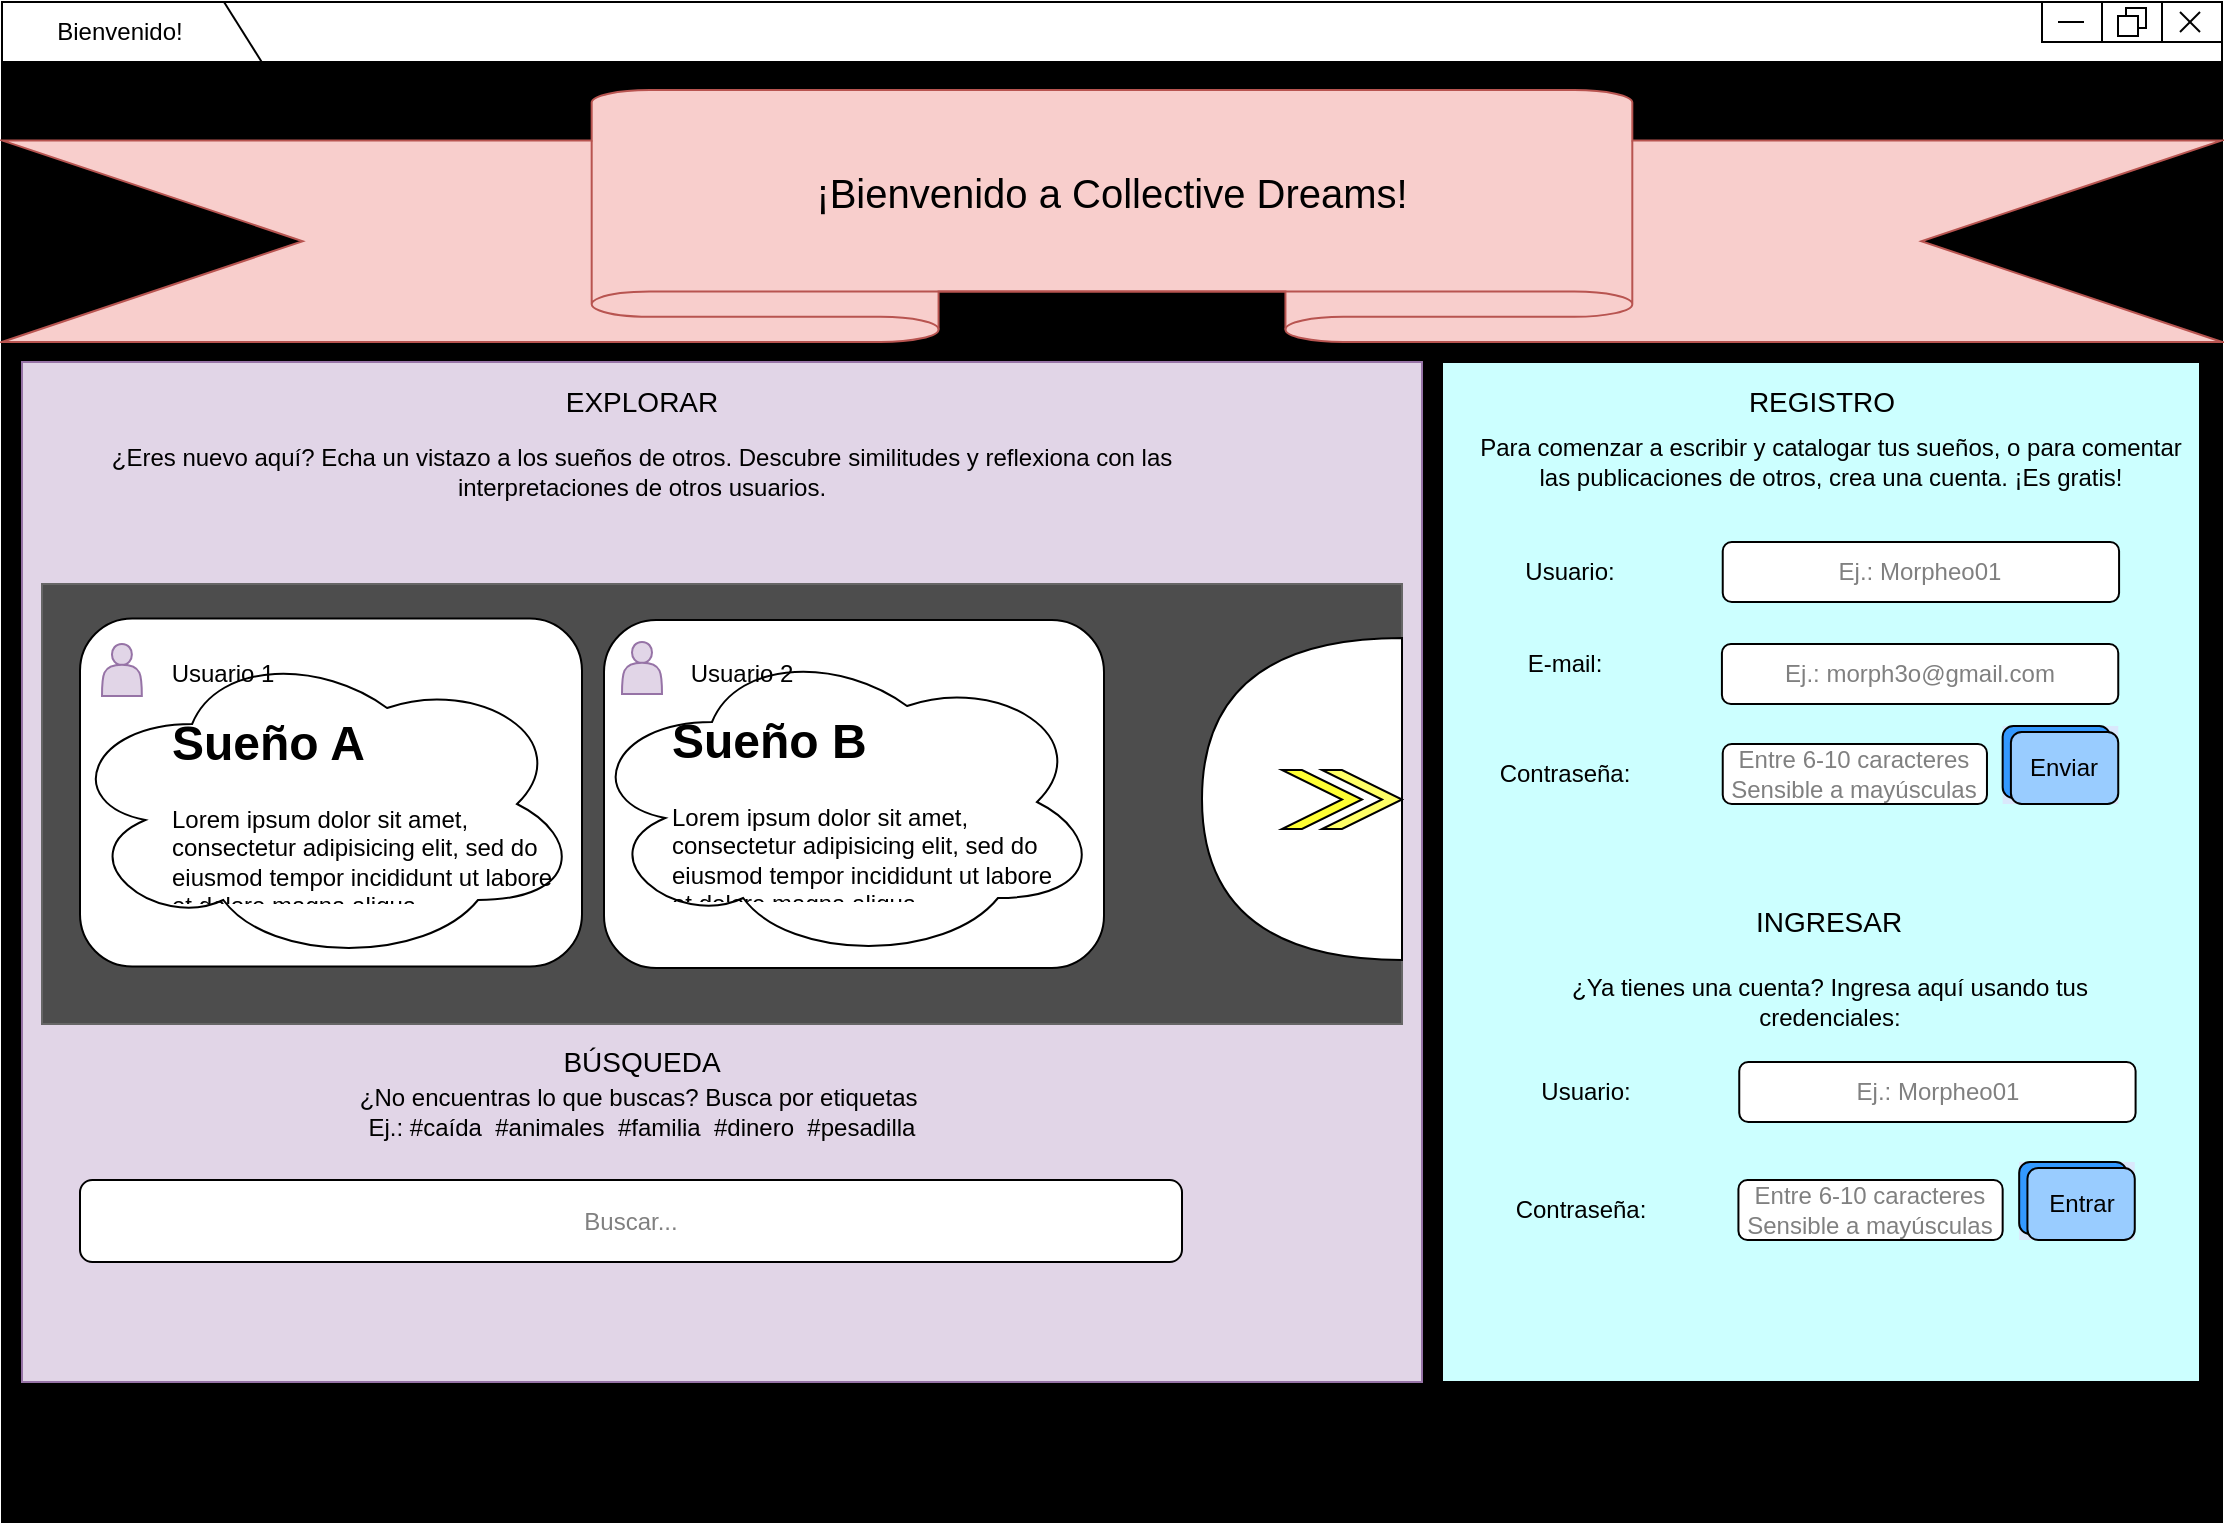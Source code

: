 <mxfile version="13.1.14" type="device"><diagram id="i9iEBFIdnA5DWVPTskQb" name="Página-1"><mxGraphModel dx="1422" dy="846" grid="1" gridSize="10" guides="1" tooltips="1" connect="1" arrows="1" fold="1" page="1" pageScale="1" pageWidth="1169" pageHeight="827" math="0" shadow="0"><root><mxCell id="0"/><mxCell id="1" parent="0"/><mxCell id="NNlwYSN1FgbP666BztTn-2" value="" style="rounded=0;whiteSpace=wrap;html=1;container=1;" parent="1" vertex="1"><mxGeometry x="40" y="40" width="1110" height="760" as="geometry"><mxRectangle x="40" y="40" width="50" height="40" as="alternateBounds"/></mxGeometry></mxCell><mxCell id="NNlwYSN1FgbP666BztTn-3" value="" style="rounded=0;whiteSpace=wrap;html=1;fillColor=#000000;" parent="1" vertex="1"><mxGeometry x="40" y="70" width="1110" height="730" as="geometry"/></mxCell><mxCell id="NNlwYSN1FgbP666BztTn-28" value="" style="rounded=0;whiteSpace=wrap;html=1;fillColor=#e1d5e7;strokeColor=#9673a6;" parent="1" vertex="1"><mxGeometry x="50" y="220" width="700" height="510" as="geometry"/></mxCell><mxCell id="NNlwYSN1FgbP666BztTn-97" value="" style="rounded=0;whiteSpace=wrap;html=1;fillColor=#4D4D4D;strokeColor=#666666;fontColor=#333333;" parent="1" vertex="1"><mxGeometry x="60" y="331" width="680" height="220" as="geometry"/></mxCell><mxCell id="NNlwYSN1FgbP666BztTn-4" value="" style="endArrow=none;html=1;exitX=0.117;exitY=0;exitDx=0;exitDy=0;exitPerimeter=0;entryX=0.1;entryY=0;entryDx=0;entryDy=0;entryPerimeter=0;" parent="1" source="NNlwYSN1FgbP666BztTn-3" target="NNlwYSN1FgbP666BztTn-2" edge="1"><mxGeometry width="50" height="50" relative="1" as="geometry"><mxPoint x="600" y="470" as="sourcePoint"/><mxPoint x="650" y="420" as="targetPoint"/></mxGeometry></mxCell><mxCell id="NNlwYSN1FgbP666BztTn-5" value="Bienvenido!" style="text;html=1;strokeColor=none;fillColor=none;align=center;verticalAlign=middle;whiteSpace=wrap;rounded=0;" parent="1" vertex="1"><mxGeometry x="79" y="45" width="40" height="20" as="geometry"/></mxCell><mxCell id="NNlwYSN1FgbP666BztTn-6" value="" style="rounded=0;whiteSpace=wrap;html=1;" parent="1" vertex="1"><mxGeometry x="1120" y="40" width="30" height="20" as="geometry"/></mxCell><mxCell id="NNlwYSN1FgbP666BztTn-7" value="" style="rounded=0;whiteSpace=wrap;html=1;" parent="1" vertex="1"><mxGeometry x="1090" y="40" width="30" height="20" as="geometry"/></mxCell><mxCell id="NNlwYSN1FgbP666BztTn-8" value="" style="rounded=0;whiteSpace=wrap;html=1;" parent="1" vertex="1"><mxGeometry x="1060" y="40" width="30" height="20" as="geometry"/></mxCell><mxCell id="NNlwYSN1FgbP666BztTn-12" value="" style="group" parent="1" vertex="1" connectable="0"><mxGeometry x="886" y="120" width="14" height="14" as="geometry"/></mxCell><mxCell id="NNlwYSN1FgbP666BztTn-14" value="" style="group" parent="NNlwYSN1FgbP666BztTn-12" vertex="1" connectable="0"><mxGeometry x="212" y="-77" width="14" height="14" as="geometry"/></mxCell><mxCell id="NNlwYSN1FgbP666BztTn-11" value="" style="whiteSpace=wrap;html=1;aspect=fixed;" parent="NNlwYSN1FgbP666BztTn-14" vertex="1"><mxGeometry x="4" width="10" height="10" as="geometry"/></mxCell><mxCell id="NNlwYSN1FgbP666BztTn-9" value="" style="whiteSpace=wrap;html=1;aspect=fixed;" parent="NNlwYSN1FgbP666BztTn-14" vertex="1"><mxGeometry y="4" width="10" height="10" as="geometry"/></mxCell><mxCell id="NNlwYSN1FgbP666BztTn-17" value="" style="group" parent="1" vertex="1" connectable="0"><mxGeometry x="1129" y="45" width="10" height="10" as="geometry"/></mxCell><mxCell id="NNlwYSN1FgbP666BztTn-15" value="" style="endArrow=none;html=1;" parent="NNlwYSN1FgbP666BztTn-17" edge="1"><mxGeometry width="50" height="50" relative="1" as="geometry"><mxPoint y="10" as="sourcePoint"/><mxPoint x="10" as="targetPoint"/></mxGeometry></mxCell><mxCell id="NNlwYSN1FgbP666BztTn-20" value="" style="group;rotation=90;" parent="1" vertex="1" connectable="0"><mxGeometry x="1129" y="45" width="10" height="10" as="geometry"/></mxCell><mxCell id="NNlwYSN1FgbP666BztTn-21" value="" style="endArrow=none;html=1;" parent="NNlwYSN1FgbP666BztTn-20" edge="1"><mxGeometry width="50" height="50" relative="1" as="geometry"><mxPoint as="sourcePoint"/><mxPoint x="10" y="10" as="targetPoint"/></mxGeometry></mxCell><mxCell id="NNlwYSN1FgbP666BztTn-22" value="" style="endArrow=none;html=1;exitX=0.267;exitY=0.5;exitDx=0;exitDy=0;exitPerimeter=0;entryX=0.7;entryY=0.5;entryDx=0;entryDy=0;entryPerimeter=0;" parent="1" source="NNlwYSN1FgbP666BztTn-8" target="NNlwYSN1FgbP666BztTn-8" edge="1"><mxGeometry width="50" height="50" relative="1" as="geometry"><mxPoint x="920" y="190" as="sourcePoint"/><mxPoint x="970" y="140" as="targetPoint"/></mxGeometry></mxCell><mxCell id="NNlwYSN1FgbP666BztTn-24" value="" style="verticalLabelPosition=bottom;verticalAlign=top;html=1;shape=mxgraph.basic.banner;fillColor=#f8cecc;strokeColor=#b85450;" parent="1" vertex="1"><mxGeometry x="40" y="84" width="1110" height="126" as="geometry"/></mxCell><mxCell id="NNlwYSN1FgbP666BztTn-25" value="&lt;font style=&quot;font-size: 20px&quot;&gt;¡Bienvenido a Collective Dreams!&lt;/font&gt;" style="text;html=1;align=center;verticalAlign=middle;whiteSpace=wrap;rounded=0;" parent="1" vertex="1"><mxGeometry x="340" y="90" width="510" height="90" as="geometry"/></mxCell><mxCell id="NNlwYSN1FgbP666BztTn-31" value="&lt;font style=&quot;font-size: 14px&quot;&gt;EXPLORAR&lt;/font&gt;" style="text;html=1;strokeColor=none;fillColor=none;align=center;verticalAlign=middle;whiteSpace=wrap;rounded=0;" parent="1" vertex="1"><mxGeometry x="340" y="230" width="40" height="20" as="geometry"/></mxCell><mxCell id="NNlwYSN1FgbP666BztTn-36" value="&lt;font color=&quot;#808080&quot;&gt;Entre 6-10 caracteres&lt;br&gt;Sensible a mayúsculas&lt;br&gt;&lt;/font&gt;" style="rounded=1;whiteSpace=wrap;html=1;" parent="1" vertex="1"><mxGeometry x="849.5" y="411" width="160" height="30" as="geometry"/></mxCell><mxCell id="NNlwYSN1FgbP666BztTn-96" value="¿Eres nuevo aquí? Echa un vistazo a los sueños de otros. Descubre similitudes y reflexiona con las interpretaciones de otros usuarios." style="text;html=1;strokeColor=none;fillColor=none;align=center;verticalAlign=middle;whiteSpace=wrap;rounded=0;" parent="1" vertex="1"><mxGeometry x="70" y="260" width="580" height="30" as="geometry"/></mxCell><mxCell id="NNlwYSN1FgbP666BztTn-99" value="" style="rounded=1;whiteSpace=wrap;html=1;" parent="1" vertex="1"><mxGeometry x="79" y="348.25" width="251" height="174" as="geometry"/></mxCell><mxCell id="NNlwYSN1FgbP666BztTn-100" value="" style="rounded=1;whiteSpace=wrap;html=1;" parent="1" vertex="1"><mxGeometry x="341" y="349" width="250" height="174" as="geometry"/></mxCell><mxCell id="NNlwYSN1FgbP666BztTn-113" value="" style="group" parent="1" vertex="1" connectable="0"><mxGeometry x="350" y="360" width="240" height="160" as="geometry"/></mxCell><mxCell id="NNlwYSN1FgbP666BztTn-107" value="" style="group" parent="NNlwYSN1FgbP666BztTn-113" vertex="1" connectable="0"><mxGeometry width="240" height="160" as="geometry"/></mxCell><mxCell id="NNlwYSN1FgbP666BztTn-120" value="" style="ellipse;shape=cloud;whiteSpace=wrap;html=1;strokeColor=#000000;fillColor=none;" parent="NNlwYSN1FgbP666BztTn-107" vertex="1"><mxGeometry x="-20" width="260" height="160" as="geometry"/></mxCell><mxCell id="NNlwYSN1FgbP666BztTn-108" value="" style="shape=actor;whiteSpace=wrap;html=1;strokeColor=#9673a6;fillColor=#e1d5e7;" parent="NNlwYSN1FgbP666BztTn-107" vertex="1"><mxGeometry width="20" height="26" as="geometry"/></mxCell><mxCell id="NNlwYSN1FgbP666BztTn-109" value="&lt;h1&gt;Sueño B&lt;/h1&gt;&lt;p&gt;Lorem ipsum dolor sit amet, consectetur adipisicing elit, sed do eiusmod tempor incididunt ut labore et dolore magna aliqua.&lt;/p&gt;" style="text;html=1;strokeColor=none;fillColor=none;spacing=5;spacingTop=-20;whiteSpace=wrap;overflow=hidden;rounded=0;" parent="NNlwYSN1FgbP666BztTn-107" vertex="1"><mxGeometry x="20" y="30" width="200" height="100" as="geometry"/></mxCell><mxCell id="NNlwYSN1FgbP666BztTn-111" value="Usuario 2" style="text;html=1;strokeColor=none;fillColor=none;align=center;verticalAlign=middle;whiteSpace=wrap;rounded=0;" parent="NNlwYSN1FgbP666BztTn-113" vertex="1"><mxGeometry x="30" y="6" width="60" height="20" as="geometry"/></mxCell><mxCell id="NNlwYSN1FgbP666BztTn-114" value="" style="group" parent="1" vertex="1" connectable="0"><mxGeometry x="90" y="361" width="240" height="160" as="geometry"/></mxCell><mxCell id="NNlwYSN1FgbP666BztTn-106" value="" style="group" parent="NNlwYSN1FgbP666BztTn-114" vertex="1" connectable="0"><mxGeometry width="240" height="160" as="geometry"/></mxCell><mxCell id="NNlwYSN1FgbP666BztTn-119" value="" style="ellipse;shape=cloud;whiteSpace=wrap;html=1;strokeColor=#000000;fillColor=none;" parent="NNlwYSN1FgbP666BztTn-106" vertex="1"><mxGeometry x="-19.92" width="259.92" height="160" as="geometry"/></mxCell><mxCell id="NNlwYSN1FgbP666BztTn-104" value="" style="shape=actor;whiteSpace=wrap;html=1;strokeColor=#9673a6;fillColor=#e1d5e7;" parent="NNlwYSN1FgbP666BztTn-106" vertex="1"><mxGeometry width="19.917" height="26" as="geometry"/></mxCell><mxCell id="NNlwYSN1FgbP666BztTn-105" value="&lt;h1&gt;Sueño A&lt;/h1&gt;&lt;p&gt;Lorem ipsum dolor sit amet, consectetur adipisicing elit, sed do eiusmod tempor incididunt ut labore et dolore magna aliqua.&lt;/p&gt;" style="text;html=1;strokeColor=none;fillColor=none;spacing=5;spacingTop=-20;whiteSpace=wrap;overflow=hidden;rounded=0;" parent="NNlwYSN1FgbP666BztTn-106" vertex="1"><mxGeometry x="30" y="30" width="200.04" height="100" as="geometry"/></mxCell><mxCell id="NNlwYSN1FgbP666BztTn-110" value="Usuario 1" style="text;html=1;strokeColor=none;fillColor=none;align=center;verticalAlign=middle;whiteSpace=wrap;rounded=0;" parent="NNlwYSN1FgbP666BztTn-114" vertex="1"><mxGeometry x="29.875" y="5" width="60.746" height="20" as="geometry"/></mxCell><mxCell id="NNlwYSN1FgbP666BztTn-115" value="&lt;font style=&quot;font-size: 14px&quot;&gt;BÚSQUEDA&lt;/font&gt;" style="text;html=1;strokeColor=none;fillColor=none;align=center;verticalAlign=middle;whiteSpace=wrap;rounded=0;" parent="1" vertex="1"><mxGeometry x="340" y="560" width="40" height="20" as="geometry"/></mxCell><mxCell id="NNlwYSN1FgbP666BztTn-116" value="¿No encuentras lo que buscas? Busca por etiquetas&amp;nbsp;&lt;br&gt;Ej.: #caída&amp;nbsp; #animales&amp;nbsp; #familia&amp;nbsp; #dinero&amp;nbsp; #pesadilla" style="text;html=1;strokeColor=none;fillColor=none;align=center;verticalAlign=middle;whiteSpace=wrap;rounded=0;" parent="1" vertex="1"><mxGeometry x="60" y="580" width="600" height="30" as="geometry"/></mxCell><mxCell id="NNlwYSN1FgbP666BztTn-117" value="&lt;font color=&quot;#808080&quot;&gt;Buscar...&lt;/font&gt;" style="rounded=1;whiteSpace=wrap;html=1;" parent="1" vertex="1"><mxGeometry x="79" y="629" width="551" height="41" as="geometry"/></mxCell><mxCell id="NNlwYSN1FgbP666BztTn-122" value="" style="group" parent="1" vertex="1" connectable="0"><mxGeometry x="760" y="220" width="379" height="510" as="geometry"/></mxCell><mxCell id="NNlwYSN1FgbP666BztTn-29" value="" style="rounded=0;whiteSpace=wrap;html=1;fillColor=#CCFFFF;" parent="NNlwYSN1FgbP666BztTn-122" vertex="1"><mxGeometry width="379" height="510" as="geometry"/></mxCell><mxCell id="NNlwYSN1FgbP666BztTn-30" value="&lt;font style=&quot;font-size: 14px&quot;&gt;REGISTRO&lt;/font&gt;" style="text;html=1;strokeColor=none;fillColor=none;align=center;verticalAlign=middle;whiteSpace=wrap;rounded=0;" parent="NNlwYSN1FgbP666BztTn-122" vertex="1"><mxGeometry x="160.6" y="10" width="57.8" height="20" as="geometry"/></mxCell><mxCell id="NNlwYSN1FgbP666BztTn-32" value="Para comenzar a escribir y catalogar tus sueños, o para comentar las publicaciones de otros, crea una cuenta. ¡Es gratis!" style="text;html=1;strokeColor=none;fillColor=none;align=center;verticalAlign=middle;whiteSpace=wrap;rounded=0;" parent="NNlwYSN1FgbP666BztTn-122" vertex="1"><mxGeometry x="16.514" y="30" width="355.054" height="40" as="geometry"/></mxCell><mxCell id="NNlwYSN1FgbP666BztTn-35" value="&lt;font color=&quot;#808080&quot;&gt;Ej.: morph3o@gmail.com&lt;/font&gt;" style="rounded=1;whiteSpace=wrap;html=1;" parent="NNlwYSN1FgbP666BztTn-122" vertex="1"><mxGeometry x="139.958" y="141" width="198.17" height="30" as="geometry"/></mxCell><mxCell id="NNlwYSN1FgbP666BztTn-37" value="E-mail:" style="text;html=1;strokeColor=none;fillColor=none;align=center;verticalAlign=middle;whiteSpace=wrap;rounded=0;" parent="NNlwYSN1FgbP666BztTn-122" vertex="1"><mxGeometry x="40.873" y="141" width="41.285" height="20" as="geometry"/></mxCell><mxCell id="NNlwYSN1FgbP666BztTn-38" value="Contraseña:" style="text;html=1;strokeColor=none;fillColor=none;align=center;verticalAlign=middle;whiteSpace=wrap;rounded=0;" parent="NNlwYSN1FgbP666BztTn-122" vertex="1"><mxGeometry x="45.001" y="196" width="33.028" height="20" as="geometry"/></mxCell><mxCell id="NNlwYSN1FgbP666BztTn-41" value="" style="group;fillColor=#dae8fc;strokeColor=none;" parent="NNlwYSN1FgbP666BztTn-122" vertex="1" connectable="0"><mxGeometry x="280.328" y="182" width="57.8" height="39" as="geometry"/></mxCell><mxCell id="NNlwYSN1FgbP666BztTn-40" value="" style="rounded=1;whiteSpace=wrap;html=1;fillColor=#3399FF;" parent="NNlwYSN1FgbP666BztTn-41" vertex="1"><mxGeometry width="53.671" height="36" as="geometry"/></mxCell><mxCell id="NNlwYSN1FgbP666BztTn-39" value="Enviar" style="rounded=1;whiteSpace=wrap;html=1;fillColor=#99CCFF;" parent="NNlwYSN1FgbP666BztTn-41" vertex="1"><mxGeometry x="4.129" y="3" width="53.671" height="36" as="geometry"/></mxCell><mxCell id="NNlwYSN1FgbP666BztTn-85" value="&lt;font color=&quot;#808080&quot;&gt;Ej.: Morpheo01&lt;/font&gt;" style="rounded=1;whiteSpace=wrap;html=1;" parent="NNlwYSN1FgbP666BztTn-122" vertex="1"><mxGeometry x="140.37" y="90" width="198.17" height="30" as="geometry"/></mxCell><mxCell id="NNlwYSN1FgbP666BztTn-86" value="Usuario:" style="text;html=1;strokeColor=none;fillColor=none;align=center;verticalAlign=middle;whiteSpace=wrap;rounded=0;" parent="NNlwYSN1FgbP666BztTn-122" vertex="1"><mxGeometry x="45.001" y="95" width="37.57" height="20" as="geometry"/></mxCell><mxCell id="NNlwYSN1FgbP666BztTn-88" value="" style="group" parent="NNlwYSN1FgbP666BztTn-122" vertex="1" connectable="0"><mxGeometry x="28.9" y="270" width="330.283" height="65" as="geometry"/></mxCell><mxCell id="NNlwYSN1FgbP666BztTn-45" value="" style="group" parent="NNlwYSN1FgbP666BztTn-88" vertex="1" connectable="0"><mxGeometry width="330.283" height="65" as="geometry"/></mxCell><mxCell id="NNlwYSN1FgbP666BztTn-43" value="&lt;font style=&quot;font-size: 14px&quot;&gt;INGRESAR&lt;/font&gt;" style="text;html=1;strokeColor=none;fillColor=none;align=center;verticalAlign=middle;whiteSpace=wrap;rounded=0;" parent="NNlwYSN1FgbP666BztTn-45" vertex="1"><mxGeometry x="148.215" width="33.028" height="20" as="geometry"/></mxCell><mxCell id="NNlwYSN1FgbP666BztTn-44" value="¿Ya tienes una cuenta? Ingresa aquí usando tus credenciales:" style="text;html=1;strokeColor=none;fillColor=none;align=center;verticalAlign=middle;whiteSpace=wrap;rounded=0;" parent="NNlwYSN1FgbP666BztTn-45" vertex="1"><mxGeometry y="35" width="330.283" height="30" as="geometry"/></mxCell><mxCell id="NNlwYSN1FgbP666BztTn-89" value="&lt;span style=&quot;color: rgb(128 , 128 , 128)&quot;&gt;Entre 6-10 caracteres&lt;/span&gt;&lt;br style=&quot;color: rgb(128 , 128 , 128)&quot;&gt;&lt;span style=&quot;color: rgb(128 , 128 , 128)&quot;&gt;Sensible a mayúsculas&lt;/span&gt;" style="rounded=1;whiteSpace=wrap;html=1;" parent="NNlwYSN1FgbP666BztTn-122" vertex="1"><mxGeometry x="148.215" y="409" width="132.113" height="30" as="geometry"/></mxCell><mxCell id="NNlwYSN1FgbP666BztTn-90" value="Contraseña:" style="text;html=1;strokeColor=none;fillColor=none;align=center;verticalAlign=middle;whiteSpace=wrap;rounded=0;" parent="NNlwYSN1FgbP666BztTn-122" vertex="1"><mxGeometry x="53.258" y="414" width="33.028" height="20" as="geometry"/></mxCell><mxCell id="NNlwYSN1FgbP666BztTn-91" value="" style="group;fillColor=#dae8fc;strokeColor=none;" parent="NNlwYSN1FgbP666BztTn-122" vertex="1" connectable="0"><mxGeometry x="288.585" y="400" width="57.8" height="39" as="geometry"/></mxCell><mxCell id="NNlwYSN1FgbP666BztTn-92" value="" style="rounded=1;whiteSpace=wrap;html=1;fillColor=#3399FF;" parent="NNlwYSN1FgbP666BztTn-91" vertex="1"><mxGeometry width="53.671" height="36" as="geometry"/></mxCell><mxCell id="NNlwYSN1FgbP666BztTn-93" value="Entrar" style="rounded=1;whiteSpace=wrap;html=1;fillColor=#99CCFF;" parent="NNlwYSN1FgbP666BztTn-91" vertex="1"><mxGeometry x="4.129" y="3" width="53.671" height="36" as="geometry"/></mxCell><mxCell id="NNlwYSN1FgbP666BztTn-94" value="&lt;span style=&quot;color: rgb(128 , 128 , 128)&quot;&gt;Ej.: Morpheo01&lt;/span&gt;" style="rounded=1;whiteSpace=wrap;html=1;" parent="NNlwYSN1FgbP666BztTn-122" vertex="1"><mxGeometry x="148.627" y="350" width="198.17" height="30" as="geometry"/></mxCell><mxCell id="NNlwYSN1FgbP666BztTn-95" value="Usuario:" style="text;html=1;strokeColor=none;fillColor=none;align=center;verticalAlign=middle;whiteSpace=wrap;rounded=0;" parent="NNlwYSN1FgbP666BztTn-122" vertex="1"><mxGeometry x="53.258" y="355" width="37.57" height="20" as="geometry"/></mxCell><mxCell id="NNlwYSN1FgbP666BztTn-121" value="&lt;font color=&quot;#808080&quot;&gt;Entre 6-10 caracteres&lt;br&gt;Sensible a mayúsculas&lt;br&gt;&lt;/font&gt;" style="rounded=1;whiteSpace=wrap;html=1;" parent="NNlwYSN1FgbP666BztTn-122" vertex="1"><mxGeometry x="140.37" y="191" width="132.113" height="30" as="geometry"/></mxCell><mxCell id="NNlwYSN1FgbP666BztTn-127" value="" style="shape=or;whiteSpace=wrap;html=1;rotation=-180;" parent="1" vertex="1"><mxGeometry x="640" y="358" width="100" height="161" as="geometry"/></mxCell><mxCell id="NNlwYSN1FgbP666BztTn-124" value="" style="group" parent="1" vertex="1" connectable="0"><mxGeometry x="680" y="424" width="60" height="29.5" as="geometry"/></mxCell><mxCell id="NNlwYSN1FgbP666BztTn-128" value="" style="group" parent="NNlwYSN1FgbP666BztTn-124" vertex="1" connectable="0"><mxGeometry width="60" height="29.5" as="geometry"/></mxCell><mxCell id="NNlwYSN1FgbP666BztTn-102" value="" style="html=1;shadow=0;dashed=0;align=center;verticalAlign=middle;shape=mxgraph.arrows2.arrow;dy=0;dx=30;notch=30;fillColor=#FFFF66;" parent="NNlwYSN1FgbP666BztTn-128" vertex="1"><mxGeometry x="20" width="40" height="29.5" as="geometry"/></mxCell><mxCell id="NNlwYSN1FgbP666BztTn-103" value="" style="html=1;shadow=0;dashed=0;align=center;verticalAlign=middle;shape=mxgraph.arrows2.arrow;dy=0;dx=30;notch=30;fillColor=#FFFF33;" parent="NNlwYSN1FgbP666BztTn-128" vertex="1"><mxGeometry width="40" height="29.5" as="geometry"/></mxCell></root></mxGraphModel></diagram></mxfile>